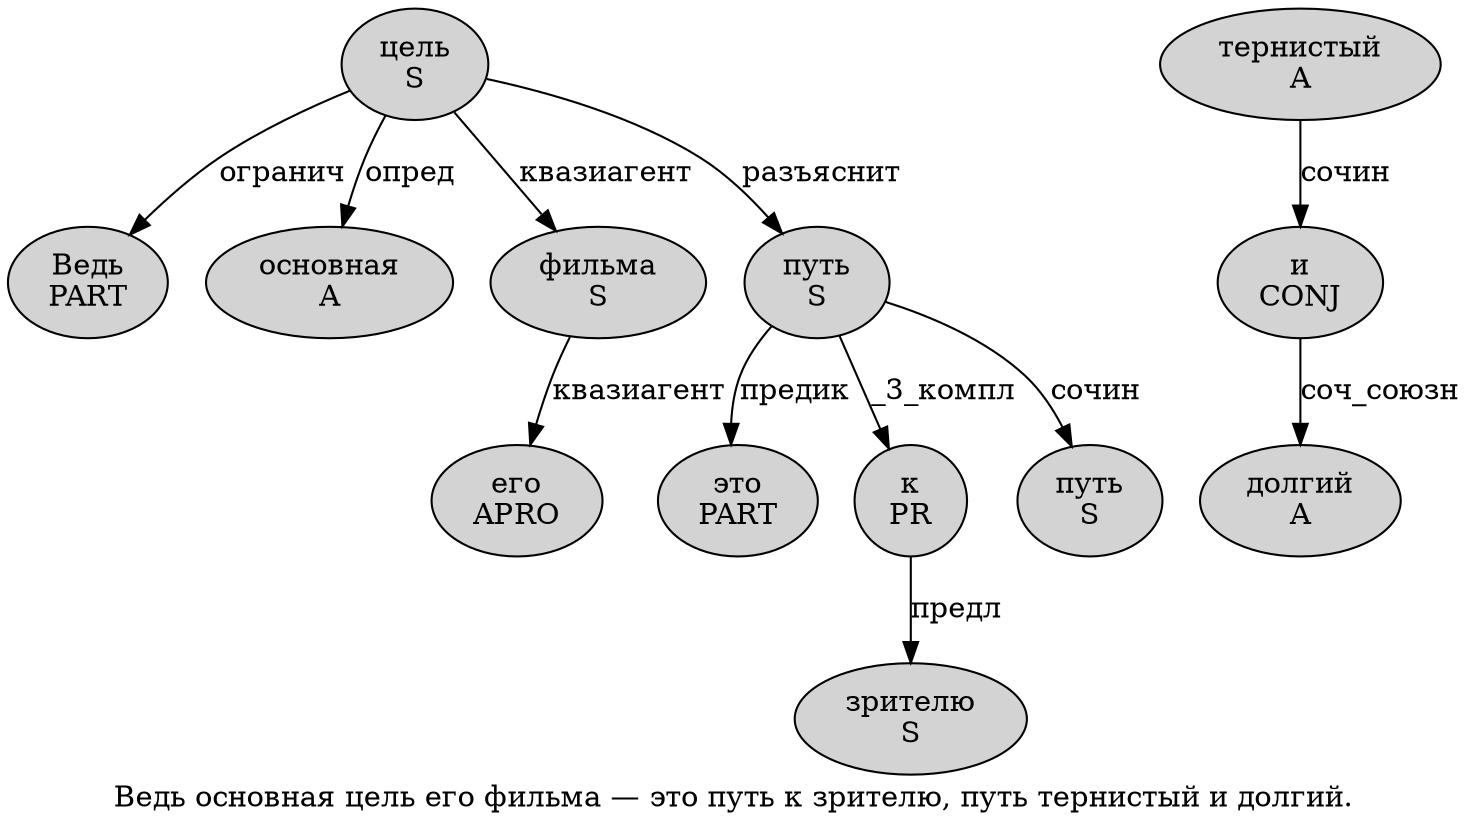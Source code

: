 digraph SENTENCE_2131 {
	graph [label="Ведь основная цель его фильма — это путь к зрителю, путь тернистый и долгий."]
	node [style=filled]
		0 [label="Ведь
PART" color="" fillcolor=lightgray penwidth=1 shape=ellipse]
		1 [label="основная
A" color="" fillcolor=lightgray penwidth=1 shape=ellipse]
		2 [label="цель
S" color="" fillcolor=lightgray penwidth=1 shape=ellipse]
		3 [label="его
APRO" color="" fillcolor=lightgray penwidth=1 shape=ellipse]
		4 [label="фильма
S" color="" fillcolor=lightgray penwidth=1 shape=ellipse]
		6 [label="это
PART" color="" fillcolor=lightgray penwidth=1 shape=ellipse]
		7 [label="путь
S" color="" fillcolor=lightgray penwidth=1 shape=ellipse]
		8 [label="к
PR" color="" fillcolor=lightgray penwidth=1 shape=ellipse]
		9 [label="зрителю
S" color="" fillcolor=lightgray penwidth=1 shape=ellipse]
		11 [label="путь
S" color="" fillcolor=lightgray penwidth=1 shape=ellipse]
		12 [label="тернистый
A" color="" fillcolor=lightgray penwidth=1 shape=ellipse]
		13 [label="и
CONJ" color="" fillcolor=lightgray penwidth=1 shape=ellipse]
		14 [label="долгий
A" color="" fillcolor=lightgray penwidth=1 shape=ellipse]
			12 -> 13 [label="сочин"]
			2 -> 0 [label="огранич"]
			2 -> 1 [label="опред"]
			2 -> 4 [label="квазиагент"]
			2 -> 7 [label="разъяснит"]
			7 -> 6 [label="предик"]
			7 -> 8 [label="_3_компл"]
			7 -> 11 [label="сочин"]
			13 -> 14 [label="соч_союзн"]
			4 -> 3 [label="квазиагент"]
			8 -> 9 [label="предл"]
}